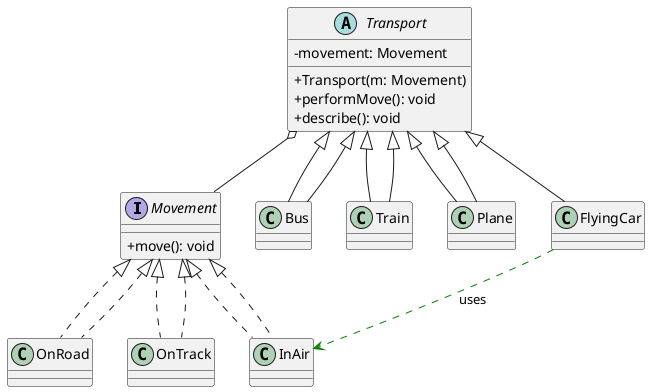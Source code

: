 @startuml
skinparam classAttributeIconSize 0

' ========================
' BRIDGE IMPLEMENTATION
' ========================

' Implementation Interface
interface Movement {
    +move(): void
}

' Concrete Movement types
class OnRoad implements Movement
class OnTrack implements Movement
class InAir implements Movement

Movement <|.. OnRoad
Movement <|.. OnTrack
Movement <|.. InAir

' ========================
' ABSTRACTION
' ========================

' Abstract Transport that uses Movement (Composition)
abstract class Transport {
    -movement: Movement
    +Transport(m: Movement)
    +performMove(): void
    +describe(): void
}

' Concrete Transport types
class Bus extends Transport
class Train extends Transport
class Plane extends Transport

Transport <|-- Bus
Transport <|-- Train
Transport <|-- Plane

' Composition (HAS-A relationship)
Transport o-- Movement

' ===============================================
' COMMENTS: WHY THIS WORKS BETTER THAN INHERITANCE
' ===============================================
' ❌ If we used inheritance alone:
'     - BusOnRoad, BusOnTrack, BusInAir
'     - TrainOnTrack, TrainOnRoad...
'     - Explosion of subclasses!
'
' ✅ With Bridge:
'     - Add new Transport (e.g., FlyingCar) -> Just extend Transport
'     - Add new Movement (e.g., Hovering) -> Just implement Movement
'     - Combine freely without changing existing classes

' ✅ Example: Flying Car
class FlyingCar extends Transport
FlyingCar -[#green,dashed]-> InAir : uses

@enduml

❌ Inheritance-only would force us to make separate classes like BusOnTrack, BusInAir, BusOnRoad, leading to a combinatorial explosion of subclasses.

✅ Bridge Pattern avoids this by decoupling the Transport type from how it moves (Movement).

You can now add:

A new Transport like FlyingCar without modifying existing movement types.
A new Movement like Hovering without changing or subclassing existing transports.
Just plug and play via composition.